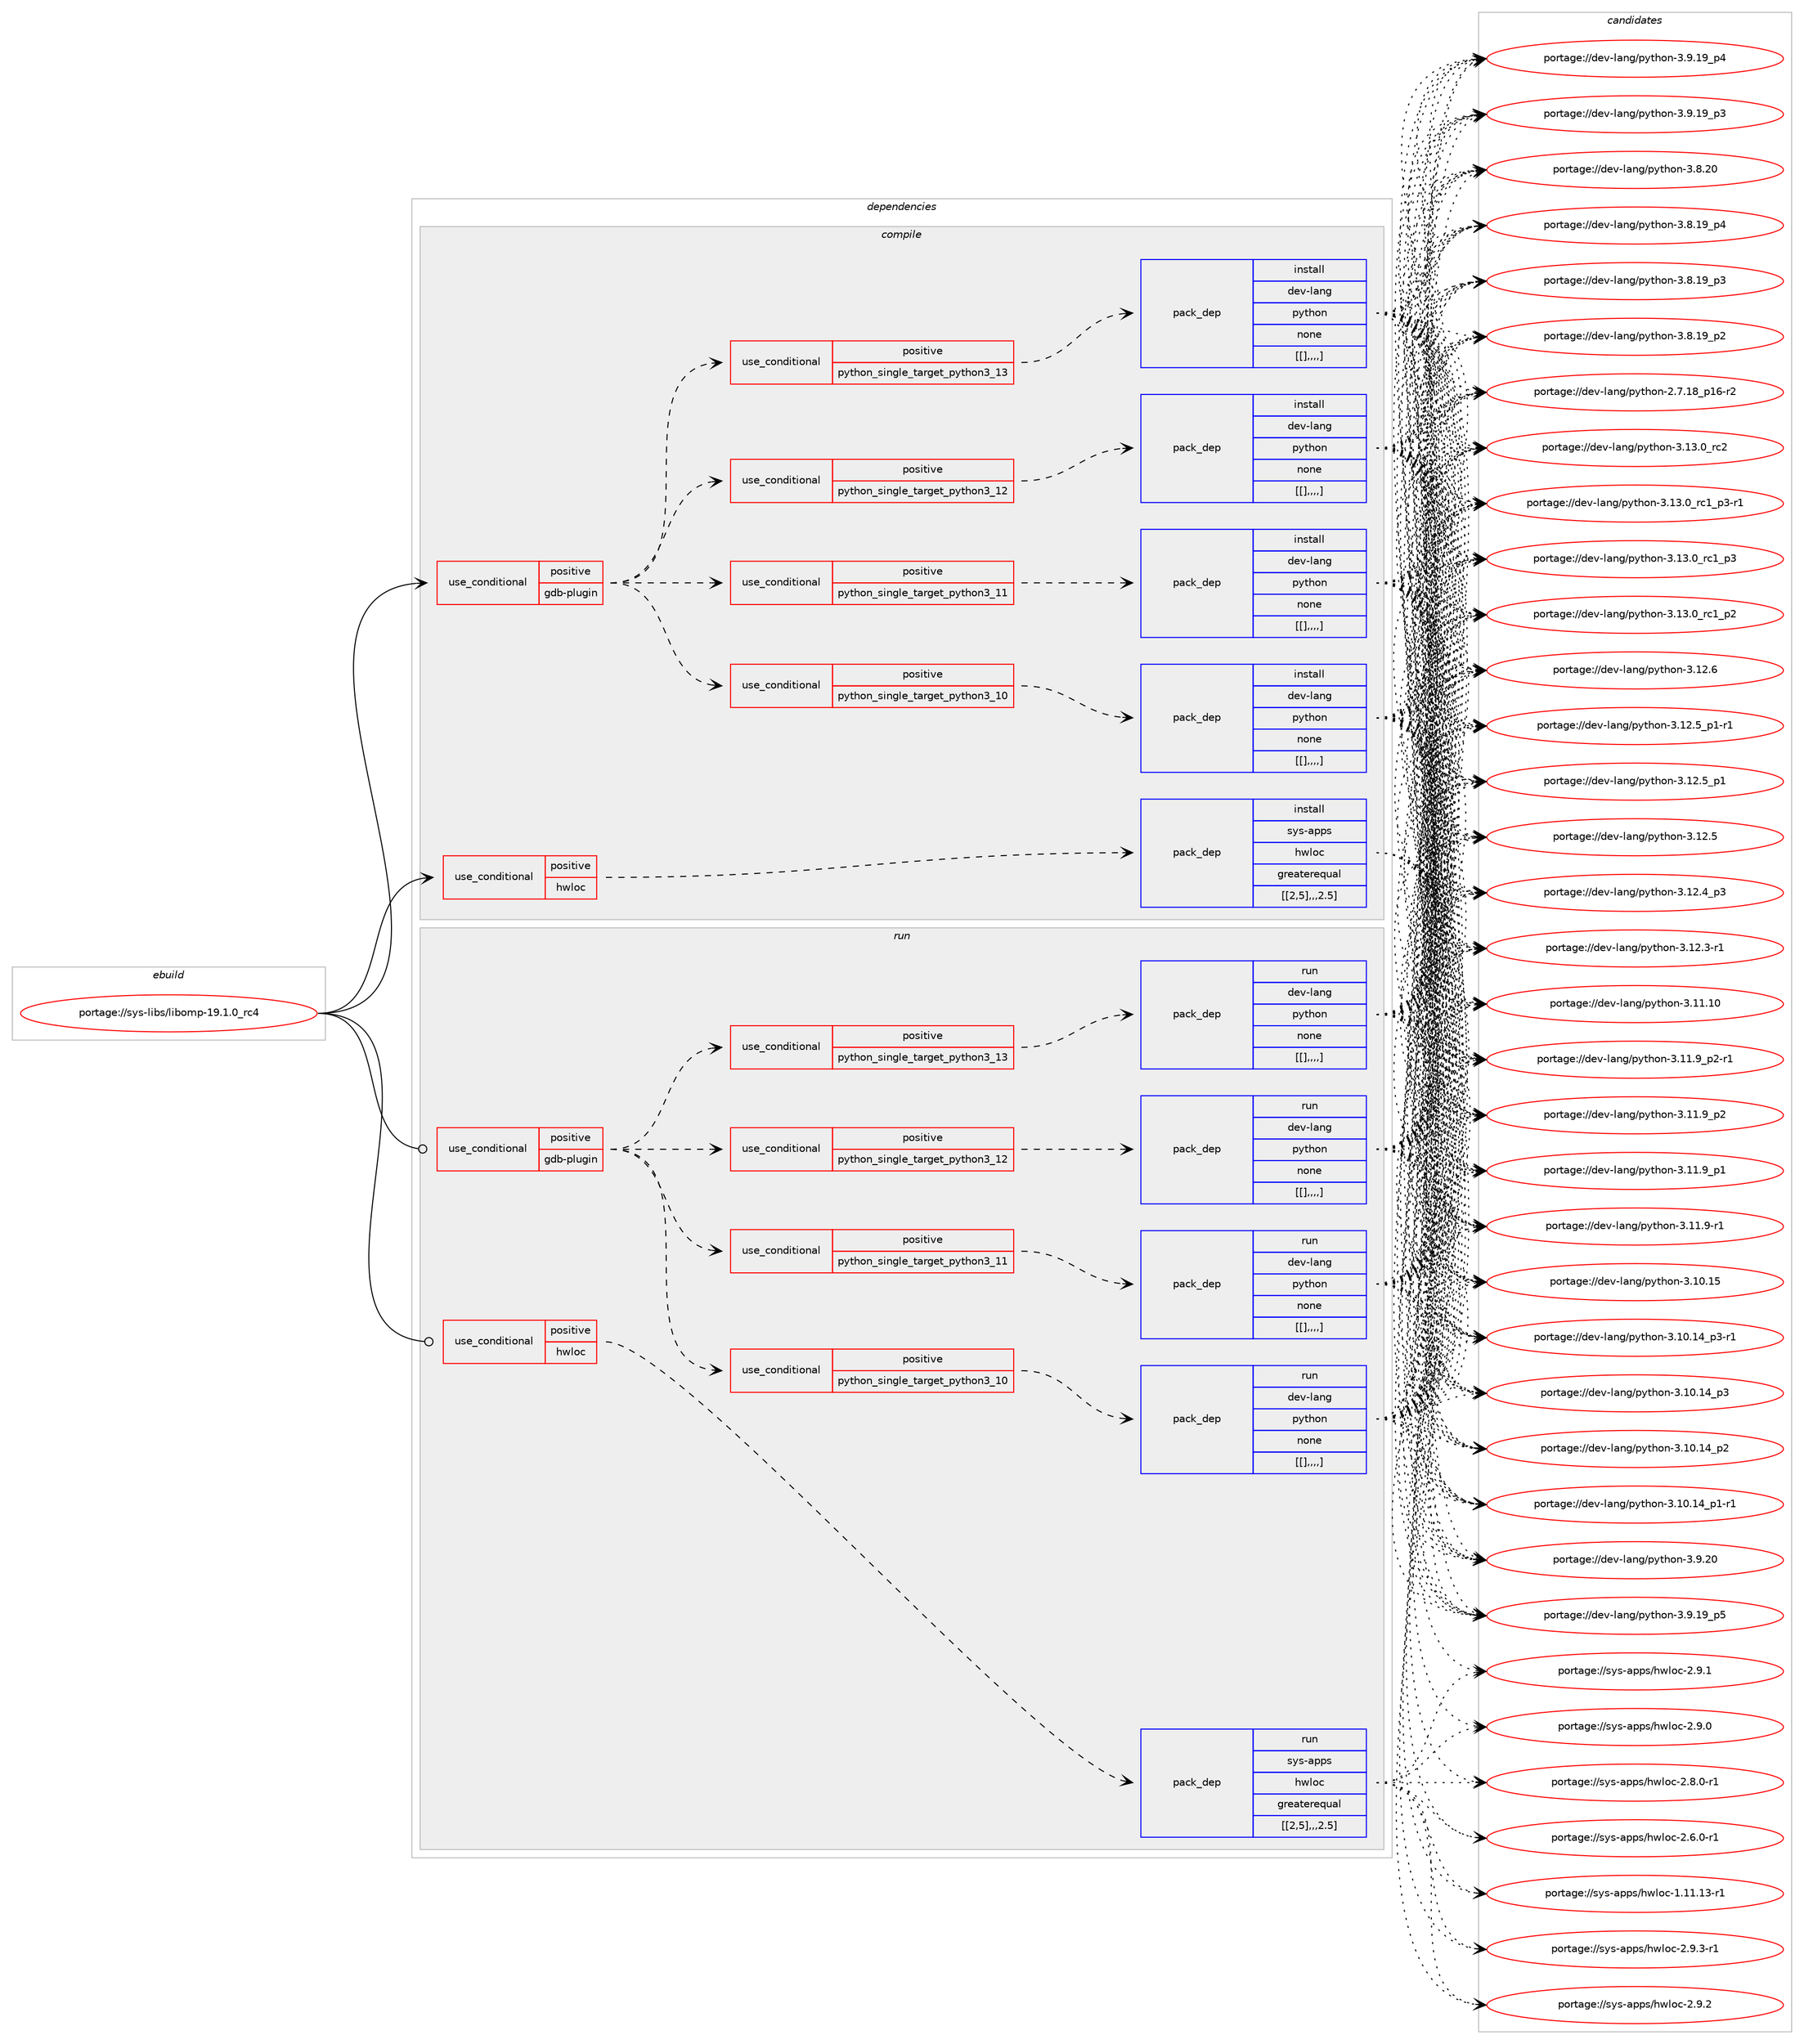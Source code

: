 digraph prolog {

# *************
# Graph options
# *************

newrank=true;
concentrate=true;
compound=true;
graph [rankdir=LR,fontname=Helvetica,fontsize=10,ranksep=1.5];#, ranksep=2.5, nodesep=0.2];
edge  [arrowhead=vee];
node  [fontname=Helvetica,fontsize=10];

# **********
# The ebuild
# **********

subgraph cluster_leftcol {
color=gray;
label=<<i>ebuild</i>>;
id [label="portage://sys-libs/libomp-19.1.0_rc4", color=red, width=4, href="../sys-libs/libomp-19.1.0_rc4.svg"];
}

# ****************
# The dependencies
# ****************

subgraph cluster_midcol {
color=gray;
label=<<i>dependencies</i>>;
subgraph cluster_compile {
fillcolor="#eeeeee";
style=filled;
label=<<i>compile</i>>;
subgraph cond122414 {
dependency459602 [label=<<TABLE BORDER="0" CELLBORDER="1" CELLSPACING="0" CELLPADDING="4"><TR><TD ROWSPAN="3" CELLPADDING="10">use_conditional</TD></TR><TR><TD>positive</TD></TR><TR><TD>gdb-plugin</TD></TR></TABLE>>, shape=none, color=red];
subgraph cond122415 {
dependency459603 [label=<<TABLE BORDER="0" CELLBORDER="1" CELLSPACING="0" CELLPADDING="4"><TR><TD ROWSPAN="3" CELLPADDING="10">use_conditional</TD></TR><TR><TD>positive</TD></TR><TR><TD>python_single_target_python3_10</TD></TR></TABLE>>, shape=none, color=red];
subgraph pack334068 {
dependency459604 [label=<<TABLE BORDER="0" CELLBORDER="1" CELLSPACING="0" CELLPADDING="4" WIDTH="220"><TR><TD ROWSPAN="6" CELLPADDING="30">pack_dep</TD></TR><TR><TD WIDTH="110">install</TD></TR><TR><TD>dev-lang</TD></TR><TR><TD>python</TD></TR><TR><TD>none</TD></TR><TR><TD>[[],,,,]</TD></TR></TABLE>>, shape=none, color=blue];
}
dependency459603:e -> dependency459604:w [weight=20,style="dashed",arrowhead="vee"];
}
dependency459602:e -> dependency459603:w [weight=20,style="dashed",arrowhead="vee"];
subgraph cond122416 {
dependency459605 [label=<<TABLE BORDER="0" CELLBORDER="1" CELLSPACING="0" CELLPADDING="4"><TR><TD ROWSPAN="3" CELLPADDING="10">use_conditional</TD></TR><TR><TD>positive</TD></TR><TR><TD>python_single_target_python3_11</TD></TR></TABLE>>, shape=none, color=red];
subgraph pack334069 {
dependency459606 [label=<<TABLE BORDER="0" CELLBORDER="1" CELLSPACING="0" CELLPADDING="4" WIDTH="220"><TR><TD ROWSPAN="6" CELLPADDING="30">pack_dep</TD></TR><TR><TD WIDTH="110">install</TD></TR><TR><TD>dev-lang</TD></TR><TR><TD>python</TD></TR><TR><TD>none</TD></TR><TR><TD>[[],,,,]</TD></TR></TABLE>>, shape=none, color=blue];
}
dependency459605:e -> dependency459606:w [weight=20,style="dashed",arrowhead="vee"];
}
dependency459602:e -> dependency459605:w [weight=20,style="dashed",arrowhead="vee"];
subgraph cond122417 {
dependency459607 [label=<<TABLE BORDER="0" CELLBORDER="1" CELLSPACING="0" CELLPADDING="4"><TR><TD ROWSPAN="3" CELLPADDING="10">use_conditional</TD></TR><TR><TD>positive</TD></TR><TR><TD>python_single_target_python3_12</TD></TR></TABLE>>, shape=none, color=red];
subgraph pack334070 {
dependency459608 [label=<<TABLE BORDER="0" CELLBORDER="1" CELLSPACING="0" CELLPADDING="4" WIDTH="220"><TR><TD ROWSPAN="6" CELLPADDING="30">pack_dep</TD></TR><TR><TD WIDTH="110">install</TD></TR><TR><TD>dev-lang</TD></TR><TR><TD>python</TD></TR><TR><TD>none</TD></TR><TR><TD>[[],,,,]</TD></TR></TABLE>>, shape=none, color=blue];
}
dependency459607:e -> dependency459608:w [weight=20,style="dashed",arrowhead="vee"];
}
dependency459602:e -> dependency459607:w [weight=20,style="dashed",arrowhead="vee"];
subgraph cond122418 {
dependency459609 [label=<<TABLE BORDER="0" CELLBORDER="1" CELLSPACING="0" CELLPADDING="4"><TR><TD ROWSPAN="3" CELLPADDING="10">use_conditional</TD></TR><TR><TD>positive</TD></TR><TR><TD>python_single_target_python3_13</TD></TR></TABLE>>, shape=none, color=red];
subgraph pack334071 {
dependency459610 [label=<<TABLE BORDER="0" CELLBORDER="1" CELLSPACING="0" CELLPADDING="4" WIDTH="220"><TR><TD ROWSPAN="6" CELLPADDING="30">pack_dep</TD></TR><TR><TD WIDTH="110">install</TD></TR><TR><TD>dev-lang</TD></TR><TR><TD>python</TD></TR><TR><TD>none</TD></TR><TR><TD>[[],,,,]</TD></TR></TABLE>>, shape=none, color=blue];
}
dependency459609:e -> dependency459610:w [weight=20,style="dashed",arrowhead="vee"];
}
dependency459602:e -> dependency459609:w [weight=20,style="dashed",arrowhead="vee"];
}
id:e -> dependency459602:w [weight=20,style="solid",arrowhead="vee"];
subgraph cond122419 {
dependency459611 [label=<<TABLE BORDER="0" CELLBORDER="1" CELLSPACING="0" CELLPADDING="4"><TR><TD ROWSPAN="3" CELLPADDING="10">use_conditional</TD></TR><TR><TD>positive</TD></TR><TR><TD>hwloc</TD></TR></TABLE>>, shape=none, color=red];
subgraph pack334072 {
dependency459612 [label=<<TABLE BORDER="0" CELLBORDER="1" CELLSPACING="0" CELLPADDING="4" WIDTH="220"><TR><TD ROWSPAN="6" CELLPADDING="30">pack_dep</TD></TR><TR><TD WIDTH="110">install</TD></TR><TR><TD>sys-apps</TD></TR><TR><TD>hwloc</TD></TR><TR><TD>greaterequal</TD></TR><TR><TD>[[2,5],,,2.5]</TD></TR></TABLE>>, shape=none, color=blue];
}
dependency459611:e -> dependency459612:w [weight=20,style="dashed",arrowhead="vee"];
}
id:e -> dependency459611:w [weight=20,style="solid",arrowhead="vee"];
}
subgraph cluster_compileandrun {
fillcolor="#eeeeee";
style=filled;
label=<<i>compile and run</i>>;
}
subgraph cluster_run {
fillcolor="#eeeeee";
style=filled;
label=<<i>run</i>>;
subgraph cond122420 {
dependency459613 [label=<<TABLE BORDER="0" CELLBORDER="1" CELLSPACING="0" CELLPADDING="4"><TR><TD ROWSPAN="3" CELLPADDING="10">use_conditional</TD></TR><TR><TD>positive</TD></TR><TR><TD>gdb-plugin</TD></TR></TABLE>>, shape=none, color=red];
subgraph cond122421 {
dependency459614 [label=<<TABLE BORDER="0" CELLBORDER="1" CELLSPACING="0" CELLPADDING="4"><TR><TD ROWSPAN="3" CELLPADDING="10">use_conditional</TD></TR><TR><TD>positive</TD></TR><TR><TD>python_single_target_python3_10</TD></TR></TABLE>>, shape=none, color=red];
subgraph pack334073 {
dependency459615 [label=<<TABLE BORDER="0" CELLBORDER="1" CELLSPACING="0" CELLPADDING="4" WIDTH="220"><TR><TD ROWSPAN="6" CELLPADDING="30">pack_dep</TD></TR><TR><TD WIDTH="110">run</TD></TR><TR><TD>dev-lang</TD></TR><TR><TD>python</TD></TR><TR><TD>none</TD></TR><TR><TD>[[],,,,]</TD></TR></TABLE>>, shape=none, color=blue];
}
dependency459614:e -> dependency459615:w [weight=20,style="dashed",arrowhead="vee"];
}
dependency459613:e -> dependency459614:w [weight=20,style="dashed",arrowhead="vee"];
subgraph cond122422 {
dependency459616 [label=<<TABLE BORDER="0" CELLBORDER="1" CELLSPACING="0" CELLPADDING="4"><TR><TD ROWSPAN="3" CELLPADDING="10">use_conditional</TD></TR><TR><TD>positive</TD></TR><TR><TD>python_single_target_python3_11</TD></TR></TABLE>>, shape=none, color=red];
subgraph pack334074 {
dependency459617 [label=<<TABLE BORDER="0" CELLBORDER="1" CELLSPACING="0" CELLPADDING="4" WIDTH="220"><TR><TD ROWSPAN="6" CELLPADDING="30">pack_dep</TD></TR><TR><TD WIDTH="110">run</TD></TR><TR><TD>dev-lang</TD></TR><TR><TD>python</TD></TR><TR><TD>none</TD></TR><TR><TD>[[],,,,]</TD></TR></TABLE>>, shape=none, color=blue];
}
dependency459616:e -> dependency459617:w [weight=20,style="dashed",arrowhead="vee"];
}
dependency459613:e -> dependency459616:w [weight=20,style="dashed",arrowhead="vee"];
subgraph cond122423 {
dependency459618 [label=<<TABLE BORDER="0" CELLBORDER="1" CELLSPACING="0" CELLPADDING="4"><TR><TD ROWSPAN="3" CELLPADDING="10">use_conditional</TD></TR><TR><TD>positive</TD></TR><TR><TD>python_single_target_python3_12</TD></TR></TABLE>>, shape=none, color=red];
subgraph pack334075 {
dependency459619 [label=<<TABLE BORDER="0" CELLBORDER="1" CELLSPACING="0" CELLPADDING="4" WIDTH="220"><TR><TD ROWSPAN="6" CELLPADDING="30">pack_dep</TD></TR><TR><TD WIDTH="110">run</TD></TR><TR><TD>dev-lang</TD></TR><TR><TD>python</TD></TR><TR><TD>none</TD></TR><TR><TD>[[],,,,]</TD></TR></TABLE>>, shape=none, color=blue];
}
dependency459618:e -> dependency459619:w [weight=20,style="dashed",arrowhead="vee"];
}
dependency459613:e -> dependency459618:w [weight=20,style="dashed",arrowhead="vee"];
subgraph cond122424 {
dependency459620 [label=<<TABLE BORDER="0" CELLBORDER="1" CELLSPACING="0" CELLPADDING="4"><TR><TD ROWSPAN="3" CELLPADDING="10">use_conditional</TD></TR><TR><TD>positive</TD></TR><TR><TD>python_single_target_python3_13</TD></TR></TABLE>>, shape=none, color=red];
subgraph pack334076 {
dependency459621 [label=<<TABLE BORDER="0" CELLBORDER="1" CELLSPACING="0" CELLPADDING="4" WIDTH="220"><TR><TD ROWSPAN="6" CELLPADDING="30">pack_dep</TD></TR><TR><TD WIDTH="110">run</TD></TR><TR><TD>dev-lang</TD></TR><TR><TD>python</TD></TR><TR><TD>none</TD></TR><TR><TD>[[],,,,]</TD></TR></TABLE>>, shape=none, color=blue];
}
dependency459620:e -> dependency459621:w [weight=20,style="dashed",arrowhead="vee"];
}
dependency459613:e -> dependency459620:w [weight=20,style="dashed",arrowhead="vee"];
}
id:e -> dependency459613:w [weight=20,style="solid",arrowhead="odot"];
subgraph cond122425 {
dependency459622 [label=<<TABLE BORDER="0" CELLBORDER="1" CELLSPACING="0" CELLPADDING="4"><TR><TD ROWSPAN="3" CELLPADDING="10">use_conditional</TD></TR><TR><TD>positive</TD></TR><TR><TD>hwloc</TD></TR></TABLE>>, shape=none, color=red];
subgraph pack334077 {
dependency459623 [label=<<TABLE BORDER="0" CELLBORDER="1" CELLSPACING="0" CELLPADDING="4" WIDTH="220"><TR><TD ROWSPAN="6" CELLPADDING="30">pack_dep</TD></TR><TR><TD WIDTH="110">run</TD></TR><TR><TD>sys-apps</TD></TR><TR><TD>hwloc</TD></TR><TR><TD>greaterequal</TD></TR><TR><TD>[[2,5],,,2.5]</TD></TR></TABLE>>, shape=none, color=blue];
}
dependency459622:e -> dependency459623:w [weight=20,style="dashed",arrowhead="vee"];
}
id:e -> dependency459622:w [weight=20,style="solid",arrowhead="odot"];
}
}

# **************
# The candidates
# **************

subgraph cluster_choices {
rank=same;
color=gray;
label=<<i>candidates</i>>;

subgraph choice334068 {
color=black;
nodesep=1;
choice10010111845108971101034711212111610411111045514649514648951149950 [label="portage://dev-lang/python-3.13.0_rc2", color=red, width=4,href="../dev-lang/python-3.13.0_rc2.svg"];
choice1001011184510897110103471121211161041111104551464951464895114994995112514511449 [label="portage://dev-lang/python-3.13.0_rc1_p3-r1", color=red, width=4,href="../dev-lang/python-3.13.0_rc1_p3-r1.svg"];
choice100101118451089711010347112121116104111110455146495146489511499499511251 [label="portage://dev-lang/python-3.13.0_rc1_p3", color=red, width=4,href="../dev-lang/python-3.13.0_rc1_p3.svg"];
choice100101118451089711010347112121116104111110455146495146489511499499511250 [label="portage://dev-lang/python-3.13.0_rc1_p2", color=red, width=4,href="../dev-lang/python-3.13.0_rc1_p2.svg"];
choice10010111845108971101034711212111610411111045514649504654 [label="portage://dev-lang/python-3.12.6", color=red, width=4,href="../dev-lang/python-3.12.6.svg"];
choice1001011184510897110103471121211161041111104551464950465395112494511449 [label="portage://dev-lang/python-3.12.5_p1-r1", color=red, width=4,href="../dev-lang/python-3.12.5_p1-r1.svg"];
choice100101118451089711010347112121116104111110455146495046539511249 [label="portage://dev-lang/python-3.12.5_p1", color=red, width=4,href="../dev-lang/python-3.12.5_p1.svg"];
choice10010111845108971101034711212111610411111045514649504653 [label="portage://dev-lang/python-3.12.5", color=red, width=4,href="../dev-lang/python-3.12.5.svg"];
choice100101118451089711010347112121116104111110455146495046529511251 [label="portage://dev-lang/python-3.12.4_p3", color=red, width=4,href="../dev-lang/python-3.12.4_p3.svg"];
choice100101118451089711010347112121116104111110455146495046514511449 [label="portage://dev-lang/python-3.12.3-r1", color=red, width=4,href="../dev-lang/python-3.12.3-r1.svg"];
choice1001011184510897110103471121211161041111104551464949464948 [label="portage://dev-lang/python-3.11.10", color=red, width=4,href="../dev-lang/python-3.11.10.svg"];
choice1001011184510897110103471121211161041111104551464949465795112504511449 [label="portage://dev-lang/python-3.11.9_p2-r1", color=red, width=4,href="../dev-lang/python-3.11.9_p2-r1.svg"];
choice100101118451089711010347112121116104111110455146494946579511250 [label="portage://dev-lang/python-3.11.9_p2", color=red, width=4,href="../dev-lang/python-3.11.9_p2.svg"];
choice100101118451089711010347112121116104111110455146494946579511249 [label="portage://dev-lang/python-3.11.9_p1", color=red, width=4,href="../dev-lang/python-3.11.9_p1.svg"];
choice100101118451089711010347112121116104111110455146494946574511449 [label="portage://dev-lang/python-3.11.9-r1", color=red, width=4,href="../dev-lang/python-3.11.9-r1.svg"];
choice1001011184510897110103471121211161041111104551464948464953 [label="portage://dev-lang/python-3.10.15", color=red, width=4,href="../dev-lang/python-3.10.15.svg"];
choice100101118451089711010347112121116104111110455146494846495295112514511449 [label="portage://dev-lang/python-3.10.14_p3-r1", color=red, width=4,href="../dev-lang/python-3.10.14_p3-r1.svg"];
choice10010111845108971101034711212111610411111045514649484649529511251 [label="portage://dev-lang/python-3.10.14_p3", color=red, width=4,href="../dev-lang/python-3.10.14_p3.svg"];
choice10010111845108971101034711212111610411111045514649484649529511250 [label="portage://dev-lang/python-3.10.14_p2", color=red, width=4,href="../dev-lang/python-3.10.14_p2.svg"];
choice100101118451089711010347112121116104111110455146494846495295112494511449 [label="portage://dev-lang/python-3.10.14_p1-r1", color=red, width=4,href="../dev-lang/python-3.10.14_p1-r1.svg"];
choice10010111845108971101034711212111610411111045514657465048 [label="portage://dev-lang/python-3.9.20", color=red, width=4,href="../dev-lang/python-3.9.20.svg"];
choice100101118451089711010347112121116104111110455146574649579511253 [label="portage://dev-lang/python-3.9.19_p5", color=red, width=4,href="../dev-lang/python-3.9.19_p5.svg"];
choice100101118451089711010347112121116104111110455146574649579511252 [label="portage://dev-lang/python-3.9.19_p4", color=red, width=4,href="../dev-lang/python-3.9.19_p4.svg"];
choice100101118451089711010347112121116104111110455146574649579511251 [label="portage://dev-lang/python-3.9.19_p3", color=red, width=4,href="../dev-lang/python-3.9.19_p3.svg"];
choice10010111845108971101034711212111610411111045514656465048 [label="portage://dev-lang/python-3.8.20", color=red, width=4,href="../dev-lang/python-3.8.20.svg"];
choice100101118451089711010347112121116104111110455146564649579511252 [label="portage://dev-lang/python-3.8.19_p4", color=red, width=4,href="../dev-lang/python-3.8.19_p4.svg"];
choice100101118451089711010347112121116104111110455146564649579511251 [label="portage://dev-lang/python-3.8.19_p3", color=red, width=4,href="../dev-lang/python-3.8.19_p3.svg"];
choice100101118451089711010347112121116104111110455146564649579511250 [label="portage://dev-lang/python-3.8.19_p2", color=red, width=4,href="../dev-lang/python-3.8.19_p2.svg"];
choice100101118451089711010347112121116104111110455046554649569511249544511450 [label="portage://dev-lang/python-2.7.18_p16-r2", color=red, width=4,href="../dev-lang/python-2.7.18_p16-r2.svg"];
dependency459604:e -> choice10010111845108971101034711212111610411111045514649514648951149950:w [style=dotted,weight="100"];
dependency459604:e -> choice1001011184510897110103471121211161041111104551464951464895114994995112514511449:w [style=dotted,weight="100"];
dependency459604:e -> choice100101118451089711010347112121116104111110455146495146489511499499511251:w [style=dotted,weight="100"];
dependency459604:e -> choice100101118451089711010347112121116104111110455146495146489511499499511250:w [style=dotted,weight="100"];
dependency459604:e -> choice10010111845108971101034711212111610411111045514649504654:w [style=dotted,weight="100"];
dependency459604:e -> choice1001011184510897110103471121211161041111104551464950465395112494511449:w [style=dotted,weight="100"];
dependency459604:e -> choice100101118451089711010347112121116104111110455146495046539511249:w [style=dotted,weight="100"];
dependency459604:e -> choice10010111845108971101034711212111610411111045514649504653:w [style=dotted,weight="100"];
dependency459604:e -> choice100101118451089711010347112121116104111110455146495046529511251:w [style=dotted,weight="100"];
dependency459604:e -> choice100101118451089711010347112121116104111110455146495046514511449:w [style=dotted,weight="100"];
dependency459604:e -> choice1001011184510897110103471121211161041111104551464949464948:w [style=dotted,weight="100"];
dependency459604:e -> choice1001011184510897110103471121211161041111104551464949465795112504511449:w [style=dotted,weight="100"];
dependency459604:e -> choice100101118451089711010347112121116104111110455146494946579511250:w [style=dotted,weight="100"];
dependency459604:e -> choice100101118451089711010347112121116104111110455146494946579511249:w [style=dotted,weight="100"];
dependency459604:e -> choice100101118451089711010347112121116104111110455146494946574511449:w [style=dotted,weight="100"];
dependency459604:e -> choice1001011184510897110103471121211161041111104551464948464953:w [style=dotted,weight="100"];
dependency459604:e -> choice100101118451089711010347112121116104111110455146494846495295112514511449:w [style=dotted,weight="100"];
dependency459604:e -> choice10010111845108971101034711212111610411111045514649484649529511251:w [style=dotted,weight="100"];
dependency459604:e -> choice10010111845108971101034711212111610411111045514649484649529511250:w [style=dotted,weight="100"];
dependency459604:e -> choice100101118451089711010347112121116104111110455146494846495295112494511449:w [style=dotted,weight="100"];
dependency459604:e -> choice10010111845108971101034711212111610411111045514657465048:w [style=dotted,weight="100"];
dependency459604:e -> choice100101118451089711010347112121116104111110455146574649579511253:w [style=dotted,weight="100"];
dependency459604:e -> choice100101118451089711010347112121116104111110455146574649579511252:w [style=dotted,weight="100"];
dependency459604:e -> choice100101118451089711010347112121116104111110455146574649579511251:w [style=dotted,weight="100"];
dependency459604:e -> choice10010111845108971101034711212111610411111045514656465048:w [style=dotted,weight="100"];
dependency459604:e -> choice100101118451089711010347112121116104111110455146564649579511252:w [style=dotted,weight="100"];
dependency459604:e -> choice100101118451089711010347112121116104111110455146564649579511251:w [style=dotted,weight="100"];
dependency459604:e -> choice100101118451089711010347112121116104111110455146564649579511250:w [style=dotted,weight="100"];
dependency459604:e -> choice100101118451089711010347112121116104111110455046554649569511249544511450:w [style=dotted,weight="100"];
}
subgraph choice334069 {
color=black;
nodesep=1;
choice10010111845108971101034711212111610411111045514649514648951149950 [label="portage://dev-lang/python-3.13.0_rc2", color=red, width=4,href="../dev-lang/python-3.13.0_rc2.svg"];
choice1001011184510897110103471121211161041111104551464951464895114994995112514511449 [label="portage://dev-lang/python-3.13.0_rc1_p3-r1", color=red, width=4,href="../dev-lang/python-3.13.0_rc1_p3-r1.svg"];
choice100101118451089711010347112121116104111110455146495146489511499499511251 [label="portage://dev-lang/python-3.13.0_rc1_p3", color=red, width=4,href="../dev-lang/python-3.13.0_rc1_p3.svg"];
choice100101118451089711010347112121116104111110455146495146489511499499511250 [label="portage://dev-lang/python-3.13.0_rc1_p2", color=red, width=4,href="../dev-lang/python-3.13.0_rc1_p2.svg"];
choice10010111845108971101034711212111610411111045514649504654 [label="portage://dev-lang/python-3.12.6", color=red, width=4,href="../dev-lang/python-3.12.6.svg"];
choice1001011184510897110103471121211161041111104551464950465395112494511449 [label="portage://dev-lang/python-3.12.5_p1-r1", color=red, width=4,href="../dev-lang/python-3.12.5_p1-r1.svg"];
choice100101118451089711010347112121116104111110455146495046539511249 [label="portage://dev-lang/python-3.12.5_p1", color=red, width=4,href="../dev-lang/python-3.12.5_p1.svg"];
choice10010111845108971101034711212111610411111045514649504653 [label="portage://dev-lang/python-3.12.5", color=red, width=4,href="../dev-lang/python-3.12.5.svg"];
choice100101118451089711010347112121116104111110455146495046529511251 [label="portage://dev-lang/python-3.12.4_p3", color=red, width=4,href="../dev-lang/python-3.12.4_p3.svg"];
choice100101118451089711010347112121116104111110455146495046514511449 [label="portage://dev-lang/python-3.12.3-r1", color=red, width=4,href="../dev-lang/python-3.12.3-r1.svg"];
choice1001011184510897110103471121211161041111104551464949464948 [label="portage://dev-lang/python-3.11.10", color=red, width=4,href="../dev-lang/python-3.11.10.svg"];
choice1001011184510897110103471121211161041111104551464949465795112504511449 [label="portage://dev-lang/python-3.11.9_p2-r1", color=red, width=4,href="../dev-lang/python-3.11.9_p2-r1.svg"];
choice100101118451089711010347112121116104111110455146494946579511250 [label="portage://dev-lang/python-3.11.9_p2", color=red, width=4,href="../dev-lang/python-3.11.9_p2.svg"];
choice100101118451089711010347112121116104111110455146494946579511249 [label="portage://dev-lang/python-3.11.9_p1", color=red, width=4,href="../dev-lang/python-3.11.9_p1.svg"];
choice100101118451089711010347112121116104111110455146494946574511449 [label="portage://dev-lang/python-3.11.9-r1", color=red, width=4,href="../dev-lang/python-3.11.9-r1.svg"];
choice1001011184510897110103471121211161041111104551464948464953 [label="portage://dev-lang/python-3.10.15", color=red, width=4,href="../dev-lang/python-3.10.15.svg"];
choice100101118451089711010347112121116104111110455146494846495295112514511449 [label="portage://dev-lang/python-3.10.14_p3-r1", color=red, width=4,href="../dev-lang/python-3.10.14_p3-r1.svg"];
choice10010111845108971101034711212111610411111045514649484649529511251 [label="portage://dev-lang/python-3.10.14_p3", color=red, width=4,href="../dev-lang/python-3.10.14_p3.svg"];
choice10010111845108971101034711212111610411111045514649484649529511250 [label="portage://dev-lang/python-3.10.14_p2", color=red, width=4,href="../dev-lang/python-3.10.14_p2.svg"];
choice100101118451089711010347112121116104111110455146494846495295112494511449 [label="portage://dev-lang/python-3.10.14_p1-r1", color=red, width=4,href="../dev-lang/python-3.10.14_p1-r1.svg"];
choice10010111845108971101034711212111610411111045514657465048 [label="portage://dev-lang/python-3.9.20", color=red, width=4,href="../dev-lang/python-3.9.20.svg"];
choice100101118451089711010347112121116104111110455146574649579511253 [label="portage://dev-lang/python-3.9.19_p5", color=red, width=4,href="../dev-lang/python-3.9.19_p5.svg"];
choice100101118451089711010347112121116104111110455146574649579511252 [label="portage://dev-lang/python-3.9.19_p4", color=red, width=4,href="../dev-lang/python-3.9.19_p4.svg"];
choice100101118451089711010347112121116104111110455146574649579511251 [label="portage://dev-lang/python-3.9.19_p3", color=red, width=4,href="../dev-lang/python-3.9.19_p3.svg"];
choice10010111845108971101034711212111610411111045514656465048 [label="portage://dev-lang/python-3.8.20", color=red, width=4,href="../dev-lang/python-3.8.20.svg"];
choice100101118451089711010347112121116104111110455146564649579511252 [label="portage://dev-lang/python-3.8.19_p4", color=red, width=4,href="../dev-lang/python-3.8.19_p4.svg"];
choice100101118451089711010347112121116104111110455146564649579511251 [label="portage://dev-lang/python-3.8.19_p3", color=red, width=4,href="../dev-lang/python-3.8.19_p3.svg"];
choice100101118451089711010347112121116104111110455146564649579511250 [label="portage://dev-lang/python-3.8.19_p2", color=red, width=4,href="../dev-lang/python-3.8.19_p2.svg"];
choice100101118451089711010347112121116104111110455046554649569511249544511450 [label="portage://dev-lang/python-2.7.18_p16-r2", color=red, width=4,href="../dev-lang/python-2.7.18_p16-r2.svg"];
dependency459606:e -> choice10010111845108971101034711212111610411111045514649514648951149950:w [style=dotted,weight="100"];
dependency459606:e -> choice1001011184510897110103471121211161041111104551464951464895114994995112514511449:w [style=dotted,weight="100"];
dependency459606:e -> choice100101118451089711010347112121116104111110455146495146489511499499511251:w [style=dotted,weight="100"];
dependency459606:e -> choice100101118451089711010347112121116104111110455146495146489511499499511250:w [style=dotted,weight="100"];
dependency459606:e -> choice10010111845108971101034711212111610411111045514649504654:w [style=dotted,weight="100"];
dependency459606:e -> choice1001011184510897110103471121211161041111104551464950465395112494511449:w [style=dotted,weight="100"];
dependency459606:e -> choice100101118451089711010347112121116104111110455146495046539511249:w [style=dotted,weight="100"];
dependency459606:e -> choice10010111845108971101034711212111610411111045514649504653:w [style=dotted,weight="100"];
dependency459606:e -> choice100101118451089711010347112121116104111110455146495046529511251:w [style=dotted,weight="100"];
dependency459606:e -> choice100101118451089711010347112121116104111110455146495046514511449:w [style=dotted,weight="100"];
dependency459606:e -> choice1001011184510897110103471121211161041111104551464949464948:w [style=dotted,weight="100"];
dependency459606:e -> choice1001011184510897110103471121211161041111104551464949465795112504511449:w [style=dotted,weight="100"];
dependency459606:e -> choice100101118451089711010347112121116104111110455146494946579511250:w [style=dotted,weight="100"];
dependency459606:e -> choice100101118451089711010347112121116104111110455146494946579511249:w [style=dotted,weight="100"];
dependency459606:e -> choice100101118451089711010347112121116104111110455146494946574511449:w [style=dotted,weight="100"];
dependency459606:e -> choice1001011184510897110103471121211161041111104551464948464953:w [style=dotted,weight="100"];
dependency459606:e -> choice100101118451089711010347112121116104111110455146494846495295112514511449:w [style=dotted,weight="100"];
dependency459606:e -> choice10010111845108971101034711212111610411111045514649484649529511251:w [style=dotted,weight="100"];
dependency459606:e -> choice10010111845108971101034711212111610411111045514649484649529511250:w [style=dotted,weight="100"];
dependency459606:e -> choice100101118451089711010347112121116104111110455146494846495295112494511449:w [style=dotted,weight="100"];
dependency459606:e -> choice10010111845108971101034711212111610411111045514657465048:w [style=dotted,weight="100"];
dependency459606:e -> choice100101118451089711010347112121116104111110455146574649579511253:w [style=dotted,weight="100"];
dependency459606:e -> choice100101118451089711010347112121116104111110455146574649579511252:w [style=dotted,weight="100"];
dependency459606:e -> choice100101118451089711010347112121116104111110455146574649579511251:w [style=dotted,weight="100"];
dependency459606:e -> choice10010111845108971101034711212111610411111045514656465048:w [style=dotted,weight="100"];
dependency459606:e -> choice100101118451089711010347112121116104111110455146564649579511252:w [style=dotted,weight="100"];
dependency459606:e -> choice100101118451089711010347112121116104111110455146564649579511251:w [style=dotted,weight="100"];
dependency459606:e -> choice100101118451089711010347112121116104111110455146564649579511250:w [style=dotted,weight="100"];
dependency459606:e -> choice100101118451089711010347112121116104111110455046554649569511249544511450:w [style=dotted,weight="100"];
}
subgraph choice334070 {
color=black;
nodesep=1;
choice10010111845108971101034711212111610411111045514649514648951149950 [label="portage://dev-lang/python-3.13.0_rc2", color=red, width=4,href="../dev-lang/python-3.13.0_rc2.svg"];
choice1001011184510897110103471121211161041111104551464951464895114994995112514511449 [label="portage://dev-lang/python-3.13.0_rc1_p3-r1", color=red, width=4,href="../dev-lang/python-3.13.0_rc1_p3-r1.svg"];
choice100101118451089711010347112121116104111110455146495146489511499499511251 [label="portage://dev-lang/python-3.13.0_rc1_p3", color=red, width=4,href="../dev-lang/python-3.13.0_rc1_p3.svg"];
choice100101118451089711010347112121116104111110455146495146489511499499511250 [label="portage://dev-lang/python-3.13.0_rc1_p2", color=red, width=4,href="../dev-lang/python-3.13.0_rc1_p2.svg"];
choice10010111845108971101034711212111610411111045514649504654 [label="portage://dev-lang/python-3.12.6", color=red, width=4,href="../dev-lang/python-3.12.6.svg"];
choice1001011184510897110103471121211161041111104551464950465395112494511449 [label="portage://dev-lang/python-3.12.5_p1-r1", color=red, width=4,href="../dev-lang/python-3.12.5_p1-r1.svg"];
choice100101118451089711010347112121116104111110455146495046539511249 [label="portage://dev-lang/python-3.12.5_p1", color=red, width=4,href="../dev-lang/python-3.12.5_p1.svg"];
choice10010111845108971101034711212111610411111045514649504653 [label="portage://dev-lang/python-3.12.5", color=red, width=4,href="../dev-lang/python-3.12.5.svg"];
choice100101118451089711010347112121116104111110455146495046529511251 [label="portage://dev-lang/python-3.12.4_p3", color=red, width=4,href="../dev-lang/python-3.12.4_p3.svg"];
choice100101118451089711010347112121116104111110455146495046514511449 [label="portage://dev-lang/python-3.12.3-r1", color=red, width=4,href="../dev-lang/python-3.12.3-r1.svg"];
choice1001011184510897110103471121211161041111104551464949464948 [label="portage://dev-lang/python-3.11.10", color=red, width=4,href="../dev-lang/python-3.11.10.svg"];
choice1001011184510897110103471121211161041111104551464949465795112504511449 [label="portage://dev-lang/python-3.11.9_p2-r1", color=red, width=4,href="../dev-lang/python-3.11.9_p2-r1.svg"];
choice100101118451089711010347112121116104111110455146494946579511250 [label="portage://dev-lang/python-3.11.9_p2", color=red, width=4,href="../dev-lang/python-3.11.9_p2.svg"];
choice100101118451089711010347112121116104111110455146494946579511249 [label="portage://dev-lang/python-3.11.9_p1", color=red, width=4,href="../dev-lang/python-3.11.9_p1.svg"];
choice100101118451089711010347112121116104111110455146494946574511449 [label="portage://dev-lang/python-3.11.9-r1", color=red, width=4,href="../dev-lang/python-3.11.9-r1.svg"];
choice1001011184510897110103471121211161041111104551464948464953 [label="portage://dev-lang/python-3.10.15", color=red, width=4,href="../dev-lang/python-3.10.15.svg"];
choice100101118451089711010347112121116104111110455146494846495295112514511449 [label="portage://dev-lang/python-3.10.14_p3-r1", color=red, width=4,href="../dev-lang/python-3.10.14_p3-r1.svg"];
choice10010111845108971101034711212111610411111045514649484649529511251 [label="portage://dev-lang/python-3.10.14_p3", color=red, width=4,href="../dev-lang/python-3.10.14_p3.svg"];
choice10010111845108971101034711212111610411111045514649484649529511250 [label="portage://dev-lang/python-3.10.14_p2", color=red, width=4,href="../dev-lang/python-3.10.14_p2.svg"];
choice100101118451089711010347112121116104111110455146494846495295112494511449 [label="portage://dev-lang/python-3.10.14_p1-r1", color=red, width=4,href="../dev-lang/python-3.10.14_p1-r1.svg"];
choice10010111845108971101034711212111610411111045514657465048 [label="portage://dev-lang/python-3.9.20", color=red, width=4,href="../dev-lang/python-3.9.20.svg"];
choice100101118451089711010347112121116104111110455146574649579511253 [label="portage://dev-lang/python-3.9.19_p5", color=red, width=4,href="../dev-lang/python-3.9.19_p5.svg"];
choice100101118451089711010347112121116104111110455146574649579511252 [label="portage://dev-lang/python-3.9.19_p4", color=red, width=4,href="../dev-lang/python-3.9.19_p4.svg"];
choice100101118451089711010347112121116104111110455146574649579511251 [label="portage://dev-lang/python-3.9.19_p3", color=red, width=4,href="../dev-lang/python-3.9.19_p3.svg"];
choice10010111845108971101034711212111610411111045514656465048 [label="portage://dev-lang/python-3.8.20", color=red, width=4,href="../dev-lang/python-3.8.20.svg"];
choice100101118451089711010347112121116104111110455146564649579511252 [label="portage://dev-lang/python-3.8.19_p4", color=red, width=4,href="../dev-lang/python-3.8.19_p4.svg"];
choice100101118451089711010347112121116104111110455146564649579511251 [label="portage://dev-lang/python-3.8.19_p3", color=red, width=4,href="../dev-lang/python-3.8.19_p3.svg"];
choice100101118451089711010347112121116104111110455146564649579511250 [label="portage://dev-lang/python-3.8.19_p2", color=red, width=4,href="../dev-lang/python-3.8.19_p2.svg"];
choice100101118451089711010347112121116104111110455046554649569511249544511450 [label="portage://dev-lang/python-2.7.18_p16-r2", color=red, width=4,href="../dev-lang/python-2.7.18_p16-r2.svg"];
dependency459608:e -> choice10010111845108971101034711212111610411111045514649514648951149950:w [style=dotted,weight="100"];
dependency459608:e -> choice1001011184510897110103471121211161041111104551464951464895114994995112514511449:w [style=dotted,weight="100"];
dependency459608:e -> choice100101118451089711010347112121116104111110455146495146489511499499511251:w [style=dotted,weight="100"];
dependency459608:e -> choice100101118451089711010347112121116104111110455146495146489511499499511250:w [style=dotted,weight="100"];
dependency459608:e -> choice10010111845108971101034711212111610411111045514649504654:w [style=dotted,weight="100"];
dependency459608:e -> choice1001011184510897110103471121211161041111104551464950465395112494511449:w [style=dotted,weight="100"];
dependency459608:e -> choice100101118451089711010347112121116104111110455146495046539511249:w [style=dotted,weight="100"];
dependency459608:e -> choice10010111845108971101034711212111610411111045514649504653:w [style=dotted,weight="100"];
dependency459608:e -> choice100101118451089711010347112121116104111110455146495046529511251:w [style=dotted,weight="100"];
dependency459608:e -> choice100101118451089711010347112121116104111110455146495046514511449:w [style=dotted,weight="100"];
dependency459608:e -> choice1001011184510897110103471121211161041111104551464949464948:w [style=dotted,weight="100"];
dependency459608:e -> choice1001011184510897110103471121211161041111104551464949465795112504511449:w [style=dotted,weight="100"];
dependency459608:e -> choice100101118451089711010347112121116104111110455146494946579511250:w [style=dotted,weight="100"];
dependency459608:e -> choice100101118451089711010347112121116104111110455146494946579511249:w [style=dotted,weight="100"];
dependency459608:e -> choice100101118451089711010347112121116104111110455146494946574511449:w [style=dotted,weight="100"];
dependency459608:e -> choice1001011184510897110103471121211161041111104551464948464953:w [style=dotted,weight="100"];
dependency459608:e -> choice100101118451089711010347112121116104111110455146494846495295112514511449:w [style=dotted,weight="100"];
dependency459608:e -> choice10010111845108971101034711212111610411111045514649484649529511251:w [style=dotted,weight="100"];
dependency459608:e -> choice10010111845108971101034711212111610411111045514649484649529511250:w [style=dotted,weight="100"];
dependency459608:e -> choice100101118451089711010347112121116104111110455146494846495295112494511449:w [style=dotted,weight="100"];
dependency459608:e -> choice10010111845108971101034711212111610411111045514657465048:w [style=dotted,weight="100"];
dependency459608:e -> choice100101118451089711010347112121116104111110455146574649579511253:w [style=dotted,weight="100"];
dependency459608:e -> choice100101118451089711010347112121116104111110455146574649579511252:w [style=dotted,weight="100"];
dependency459608:e -> choice100101118451089711010347112121116104111110455146574649579511251:w [style=dotted,weight="100"];
dependency459608:e -> choice10010111845108971101034711212111610411111045514656465048:w [style=dotted,weight="100"];
dependency459608:e -> choice100101118451089711010347112121116104111110455146564649579511252:w [style=dotted,weight="100"];
dependency459608:e -> choice100101118451089711010347112121116104111110455146564649579511251:w [style=dotted,weight="100"];
dependency459608:e -> choice100101118451089711010347112121116104111110455146564649579511250:w [style=dotted,weight="100"];
dependency459608:e -> choice100101118451089711010347112121116104111110455046554649569511249544511450:w [style=dotted,weight="100"];
}
subgraph choice334071 {
color=black;
nodesep=1;
choice10010111845108971101034711212111610411111045514649514648951149950 [label="portage://dev-lang/python-3.13.0_rc2", color=red, width=4,href="../dev-lang/python-3.13.0_rc2.svg"];
choice1001011184510897110103471121211161041111104551464951464895114994995112514511449 [label="portage://dev-lang/python-3.13.0_rc1_p3-r1", color=red, width=4,href="../dev-lang/python-3.13.0_rc1_p3-r1.svg"];
choice100101118451089711010347112121116104111110455146495146489511499499511251 [label="portage://dev-lang/python-3.13.0_rc1_p3", color=red, width=4,href="../dev-lang/python-3.13.0_rc1_p3.svg"];
choice100101118451089711010347112121116104111110455146495146489511499499511250 [label="portage://dev-lang/python-3.13.0_rc1_p2", color=red, width=4,href="../dev-lang/python-3.13.0_rc1_p2.svg"];
choice10010111845108971101034711212111610411111045514649504654 [label="portage://dev-lang/python-3.12.6", color=red, width=4,href="../dev-lang/python-3.12.6.svg"];
choice1001011184510897110103471121211161041111104551464950465395112494511449 [label="portage://dev-lang/python-3.12.5_p1-r1", color=red, width=4,href="../dev-lang/python-3.12.5_p1-r1.svg"];
choice100101118451089711010347112121116104111110455146495046539511249 [label="portage://dev-lang/python-3.12.5_p1", color=red, width=4,href="../dev-lang/python-3.12.5_p1.svg"];
choice10010111845108971101034711212111610411111045514649504653 [label="portage://dev-lang/python-3.12.5", color=red, width=4,href="../dev-lang/python-3.12.5.svg"];
choice100101118451089711010347112121116104111110455146495046529511251 [label="portage://dev-lang/python-3.12.4_p3", color=red, width=4,href="../dev-lang/python-3.12.4_p3.svg"];
choice100101118451089711010347112121116104111110455146495046514511449 [label="portage://dev-lang/python-3.12.3-r1", color=red, width=4,href="../dev-lang/python-3.12.3-r1.svg"];
choice1001011184510897110103471121211161041111104551464949464948 [label="portage://dev-lang/python-3.11.10", color=red, width=4,href="../dev-lang/python-3.11.10.svg"];
choice1001011184510897110103471121211161041111104551464949465795112504511449 [label="portage://dev-lang/python-3.11.9_p2-r1", color=red, width=4,href="../dev-lang/python-3.11.9_p2-r1.svg"];
choice100101118451089711010347112121116104111110455146494946579511250 [label="portage://dev-lang/python-3.11.9_p2", color=red, width=4,href="../dev-lang/python-3.11.9_p2.svg"];
choice100101118451089711010347112121116104111110455146494946579511249 [label="portage://dev-lang/python-3.11.9_p1", color=red, width=4,href="../dev-lang/python-3.11.9_p1.svg"];
choice100101118451089711010347112121116104111110455146494946574511449 [label="portage://dev-lang/python-3.11.9-r1", color=red, width=4,href="../dev-lang/python-3.11.9-r1.svg"];
choice1001011184510897110103471121211161041111104551464948464953 [label="portage://dev-lang/python-3.10.15", color=red, width=4,href="../dev-lang/python-3.10.15.svg"];
choice100101118451089711010347112121116104111110455146494846495295112514511449 [label="portage://dev-lang/python-3.10.14_p3-r1", color=red, width=4,href="../dev-lang/python-3.10.14_p3-r1.svg"];
choice10010111845108971101034711212111610411111045514649484649529511251 [label="portage://dev-lang/python-3.10.14_p3", color=red, width=4,href="../dev-lang/python-3.10.14_p3.svg"];
choice10010111845108971101034711212111610411111045514649484649529511250 [label="portage://dev-lang/python-3.10.14_p2", color=red, width=4,href="../dev-lang/python-3.10.14_p2.svg"];
choice100101118451089711010347112121116104111110455146494846495295112494511449 [label="portage://dev-lang/python-3.10.14_p1-r1", color=red, width=4,href="../dev-lang/python-3.10.14_p1-r1.svg"];
choice10010111845108971101034711212111610411111045514657465048 [label="portage://dev-lang/python-3.9.20", color=red, width=4,href="../dev-lang/python-3.9.20.svg"];
choice100101118451089711010347112121116104111110455146574649579511253 [label="portage://dev-lang/python-3.9.19_p5", color=red, width=4,href="../dev-lang/python-3.9.19_p5.svg"];
choice100101118451089711010347112121116104111110455146574649579511252 [label="portage://dev-lang/python-3.9.19_p4", color=red, width=4,href="../dev-lang/python-3.9.19_p4.svg"];
choice100101118451089711010347112121116104111110455146574649579511251 [label="portage://dev-lang/python-3.9.19_p3", color=red, width=4,href="../dev-lang/python-3.9.19_p3.svg"];
choice10010111845108971101034711212111610411111045514656465048 [label="portage://dev-lang/python-3.8.20", color=red, width=4,href="../dev-lang/python-3.8.20.svg"];
choice100101118451089711010347112121116104111110455146564649579511252 [label="portage://dev-lang/python-3.8.19_p4", color=red, width=4,href="../dev-lang/python-3.8.19_p4.svg"];
choice100101118451089711010347112121116104111110455146564649579511251 [label="portage://dev-lang/python-3.8.19_p3", color=red, width=4,href="../dev-lang/python-3.8.19_p3.svg"];
choice100101118451089711010347112121116104111110455146564649579511250 [label="portage://dev-lang/python-3.8.19_p2", color=red, width=4,href="../dev-lang/python-3.8.19_p2.svg"];
choice100101118451089711010347112121116104111110455046554649569511249544511450 [label="portage://dev-lang/python-2.7.18_p16-r2", color=red, width=4,href="../dev-lang/python-2.7.18_p16-r2.svg"];
dependency459610:e -> choice10010111845108971101034711212111610411111045514649514648951149950:w [style=dotted,weight="100"];
dependency459610:e -> choice1001011184510897110103471121211161041111104551464951464895114994995112514511449:w [style=dotted,weight="100"];
dependency459610:e -> choice100101118451089711010347112121116104111110455146495146489511499499511251:w [style=dotted,weight="100"];
dependency459610:e -> choice100101118451089711010347112121116104111110455146495146489511499499511250:w [style=dotted,weight="100"];
dependency459610:e -> choice10010111845108971101034711212111610411111045514649504654:w [style=dotted,weight="100"];
dependency459610:e -> choice1001011184510897110103471121211161041111104551464950465395112494511449:w [style=dotted,weight="100"];
dependency459610:e -> choice100101118451089711010347112121116104111110455146495046539511249:w [style=dotted,weight="100"];
dependency459610:e -> choice10010111845108971101034711212111610411111045514649504653:w [style=dotted,weight="100"];
dependency459610:e -> choice100101118451089711010347112121116104111110455146495046529511251:w [style=dotted,weight="100"];
dependency459610:e -> choice100101118451089711010347112121116104111110455146495046514511449:w [style=dotted,weight="100"];
dependency459610:e -> choice1001011184510897110103471121211161041111104551464949464948:w [style=dotted,weight="100"];
dependency459610:e -> choice1001011184510897110103471121211161041111104551464949465795112504511449:w [style=dotted,weight="100"];
dependency459610:e -> choice100101118451089711010347112121116104111110455146494946579511250:w [style=dotted,weight="100"];
dependency459610:e -> choice100101118451089711010347112121116104111110455146494946579511249:w [style=dotted,weight="100"];
dependency459610:e -> choice100101118451089711010347112121116104111110455146494946574511449:w [style=dotted,weight="100"];
dependency459610:e -> choice1001011184510897110103471121211161041111104551464948464953:w [style=dotted,weight="100"];
dependency459610:e -> choice100101118451089711010347112121116104111110455146494846495295112514511449:w [style=dotted,weight="100"];
dependency459610:e -> choice10010111845108971101034711212111610411111045514649484649529511251:w [style=dotted,weight="100"];
dependency459610:e -> choice10010111845108971101034711212111610411111045514649484649529511250:w [style=dotted,weight="100"];
dependency459610:e -> choice100101118451089711010347112121116104111110455146494846495295112494511449:w [style=dotted,weight="100"];
dependency459610:e -> choice10010111845108971101034711212111610411111045514657465048:w [style=dotted,weight="100"];
dependency459610:e -> choice100101118451089711010347112121116104111110455146574649579511253:w [style=dotted,weight="100"];
dependency459610:e -> choice100101118451089711010347112121116104111110455146574649579511252:w [style=dotted,weight="100"];
dependency459610:e -> choice100101118451089711010347112121116104111110455146574649579511251:w [style=dotted,weight="100"];
dependency459610:e -> choice10010111845108971101034711212111610411111045514656465048:w [style=dotted,weight="100"];
dependency459610:e -> choice100101118451089711010347112121116104111110455146564649579511252:w [style=dotted,weight="100"];
dependency459610:e -> choice100101118451089711010347112121116104111110455146564649579511251:w [style=dotted,weight="100"];
dependency459610:e -> choice100101118451089711010347112121116104111110455146564649579511250:w [style=dotted,weight="100"];
dependency459610:e -> choice100101118451089711010347112121116104111110455046554649569511249544511450:w [style=dotted,weight="100"];
}
subgraph choice334072 {
color=black;
nodesep=1;
choice115121115459711211211547104119108111994550465746514511449 [label="portage://sys-apps/hwloc-2.9.3-r1", color=red, width=4,href="../sys-apps/hwloc-2.9.3-r1.svg"];
choice11512111545971121121154710411910811199455046574650 [label="portage://sys-apps/hwloc-2.9.2", color=red, width=4,href="../sys-apps/hwloc-2.9.2.svg"];
choice11512111545971121121154710411910811199455046574649 [label="portage://sys-apps/hwloc-2.9.1", color=red, width=4,href="../sys-apps/hwloc-2.9.1.svg"];
choice11512111545971121121154710411910811199455046574648 [label="portage://sys-apps/hwloc-2.9.0", color=red, width=4,href="../sys-apps/hwloc-2.9.0.svg"];
choice115121115459711211211547104119108111994550465646484511449 [label="portage://sys-apps/hwloc-2.8.0-r1", color=red, width=4,href="../sys-apps/hwloc-2.8.0-r1.svg"];
choice115121115459711211211547104119108111994550465446484511449 [label="portage://sys-apps/hwloc-2.6.0-r1", color=red, width=4,href="../sys-apps/hwloc-2.6.0-r1.svg"];
choice1151211154597112112115471041191081119945494649494649514511449 [label="portage://sys-apps/hwloc-1.11.13-r1", color=red, width=4,href="../sys-apps/hwloc-1.11.13-r1.svg"];
dependency459612:e -> choice115121115459711211211547104119108111994550465746514511449:w [style=dotted,weight="100"];
dependency459612:e -> choice11512111545971121121154710411910811199455046574650:w [style=dotted,weight="100"];
dependency459612:e -> choice11512111545971121121154710411910811199455046574649:w [style=dotted,weight="100"];
dependency459612:e -> choice11512111545971121121154710411910811199455046574648:w [style=dotted,weight="100"];
dependency459612:e -> choice115121115459711211211547104119108111994550465646484511449:w [style=dotted,weight="100"];
dependency459612:e -> choice115121115459711211211547104119108111994550465446484511449:w [style=dotted,weight="100"];
dependency459612:e -> choice1151211154597112112115471041191081119945494649494649514511449:w [style=dotted,weight="100"];
}
subgraph choice334073 {
color=black;
nodesep=1;
choice10010111845108971101034711212111610411111045514649514648951149950 [label="portage://dev-lang/python-3.13.0_rc2", color=red, width=4,href="../dev-lang/python-3.13.0_rc2.svg"];
choice1001011184510897110103471121211161041111104551464951464895114994995112514511449 [label="portage://dev-lang/python-3.13.0_rc1_p3-r1", color=red, width=4,href="../dev-lang/python-3.13.0_rc1_p3-r1.svg"];
choice100101118451089711010347112121116104111110455146495146489511499499511251 [label="portage://dev-lang/python-3.13.0_rc1_p3", color=red, width=4,href="../dev-lang/python-3.13.0_rc1_p3.svg"];
choice100101118451089711010347112121116104111110455146495146489511499499511250 [label="portage://dev-lang/python-3.13.0_rc1_p2", color=red, width=4,href="../dev-lang/python-3.13.0_rc1_p2.svg"];
choice10010111845108971101034711212111610411111045514649504654 [label="portage://dev-lang/python-3.12.6", color=red, width=4,href="../dev-lang/python-3.12.6.svg"];
choice1001011184510897110103471121211161041111104551464950465395112494511449 [label="portage://dev-lang/python-3.12.5_p1-r1", color=red, width=4,href="../dev-lang/python-3.12.5_p1-r1.svg"];
choice100101118451089711010347112121116104111110455146495046539511249 [label="portage://dev-lang/python-3.12.5_p1", color=red, width=4,href="../dev-lang/python-3.12.5_p1.svg"];
choice10010111845108971101034711212111610411111045514649504653 [label="portage://dev-lang/python-3.12.5", color=red, width=4,href="../dev-lang/python-3.12.5.svg"];
choice100101118451089711010347112121116104111110455146495046529511251 [label="portage://dev-lang/python-3.12.4_p3", color=red, width=4,href="../dev-lang/python-3.12.4_p3.svg"];
choice100101118451089711010347112121116104111110455146495046514511449 [label="portage://dev-lang/python-3.12.3-r1", color=red, width=4,href="../dev-lang/python-3.12.3-r1.svg"];
choice1001011184510897110103471121211161041111104551464949464948 [label="portage://dev-lang/python-3.11.10", color=red, width=4,href="../dev-lang/python-3.11.10.svg"];
choice1001011184510897110103471121211161041111104551464949465795112504511449 [label="portage://dev-lang/python-3.11.9_p2-r1", color=red, width=4,href="../dev-lang/python-3.11.9_p2-r1.svg"];
choice100101118451089711010347112121116104111110455146494946579511250 [label="portage://dev-lang/python-3.11.9_p2", color=red, width=4,href="../dev-lang/python-3.11.9_p2.svg"];
choice100101118451089711010347112121116104111110455146494946579511249 [label="portage://dev-lang/python-3.11.9_p1", color=red, width=4,href="../dev-lang/python-3.11.9_p1.svg"];
choice100101118451089711010347112121116104111110455146494946574511449 [label="portage://dev-lang/python-3.11.9-r1", color=red, width=4,href="../dev-lang/python-3.11.9-r1.svg"];
choice1001011184510897110103471121211161041111104551464948464953 [label="portage://dev-lang/python-3.10.15", color=red, width=4,href="../dev-lang/python-3.10.15.svg"];
choice100101118451089711010347112121116104111110455146494846495295112514511449 [label="portage://dev-lang/python-3.10.14_p3-r1", color=red, width=4,href="../dev-lang/python-3.10.14_p3-r1.svg"];
choice10010111845108971101034711212111610411111045514649484649529511251 [label="portage://dev-lang/python-3.10.14_p3", color=red, width=4,href="../dev-lang/python-3.10.14_p3.svg"];
choice10010111845108971101034711212111610411111045514649484649529511250 [label="portage://dev-lang/python-3.10.14_p2", color=red, width=4,href="../dev-lang/python-3.10.14_p2.svg"];
choice100101118451089711010347112121116104111110455146494846495295112494511449 [label="portage://dev-lang/python-3.10.14_p1-r1", color=red, width=4,href="../dev-lang/python-3.10.14_p1-r1.svg"];
choice10010111845108971101034711212111610411111045514657465048 [label="portage://dev-lang/python-3.9.20", color=red, width=4,href="../dev-lang/python-3.9.20.svg"];
choice100101118451089711010347112121116104111110455146574649579511253 [label="portage://dev-lang/python-3.9.19_p5", color=red, width=4,href="../dev-lang/python-3.9.19_p5.svg"];
choice100101118451089711010347112121116104111110455146574649579511252 [label="portage://dev-lang/python-3.9.19_p4", color=red, width=4,href="../dev-lang/python-3.9.19_p4.svg"];
choice100101118451089711010347112121116104111110455146574649579511251 [label="portage://dev-lang/python-3.9.19_p3", color=red, width=4,href="../dev-lang/python-3.9.19_p3.svg"];
choice10010111845108971101034711212111610411111045514656465048 [label="portage://dev-lang/python-3.8.20", color=red, width=4,href="../dev-lang/python-3.8.20.svg"];
choice100101118451089711010347112121116104111110455146564649579511252 [label="portage://dev-lang/python-3.8.19_p4", color=red, width=4,href="../dev-lang/python-3.8.19_p4.svg"];
choice100101118451089711010347112121116104111110455146564649579511251 [label="portage://dev-lang/python-3.8.19_p3", color=red, width=4,href="../dev-lang/python-3.8.19_p3.svg"];
choice100101118451089711010347112121116104111110455146564649579511250 [label="portage://dev-lang/python-3.8.19_p2", color=red, width=4,href="../dev-lang/python-3.8.19_p2.svg"];
choice100101118451089711010347112121116104111110455046554649569511249544511450 [label="portage://dev-lang/python-2.7.18_p16-r2", color=red, width=4,href="../dev-lang/python-2.7.18_p16-r2.svg"];
dependency459615:e -> choice10010111845108971101034711212111610411111045514649514648951149950:w [style=dotted,weight="100"];
dependency459615:e -> choice1001011184510897110103471121211161041111104551464951464895114994995112514511449:w [style=dotted,weight="100"];
dependency459615:e -> choice100101118451089711010347112121116104111110455146495146489511499499511251:w [style=dotted,weight="100"];
dependency459615:e -> choice100101118451089711010347112121116104111110455146495146489511499499511250:w [style=dotted,weight="100"];
dependency459615:e -> choice10010111845108971101034711212111610411111045514649504654:w [style=dotted,weight="100"];
dependency459615:e -> choice1001011184510897110103471121211161041111104551464950465395112494511449:w [style=dotted,weight="100"];
dependency459615:e -> choice100101118451089711010347112121116104111110455146495046539511249:w [style=dotted,weight="100"];
dependency459615:e -> choice10010111845108971101034711212111610411111045514649504653:w [style=dotted,weight="100"];
dependency459615:e -> choice100101118451089711010347112121116104111110455146495046529511251:w [style=dotted,weight="100"];
dependency459615:e -> choice100101118451089711010347112121116104111110455146495046514511449:w [style=dotted,weight="100"];
dependency459615:e -> choice1001011184510897110103471121211161041111104551464949464948:w [style=dotted,weight="100"];
dependency459615:e -> choice1001011184510897110103471121211161041111104551464949465795112504511449:w [style=dotted,weight="100"];
dependency459615:e -> choice100101118451089711010347112121116104111110455146494946579511250:w [style=dotted,weight="100"];
dependency459615:e -> choice100101118451089711010347112121116104111110455146494946579511249:w [style=dotted,weight="100"];
dependency459615:e -> choice100101118451089711010347112121116104111110455146494946574511449:w [style=dotted,weight="100"];
dependency459615:e -> choice1001011184510897110103471121211161041111104551464948464953:w [style=dotted,weight="100"];
dependency459615:e -> choice100101118451089711010347112121116104111110455146494846495295112514511449:w [style=dotted,weight="100"];
dependency459615:e -> choice10010111845108971101034711212111610411111045514649484649529511251:w [style=dotted,weight="100"];
dependency459615:e -> choice10010111845108971101034711212111610411111045514649484649529511250:w [style=dotted,weight="100"];
dependency459615:e -> choice100101118451089711010347112121116104111110455146494846495295112494511449:w [style=dotted,weight="100"];
dependency459615:e -> choice10010111845108971101034711212111610411111045514657465048:w [style=dotted,weight="100"];
dependency459615:e -> choice100101118451089711010347112121116104111110455146574649579511253:w [style=dotted,weight="100"];
dependency459615:e -> choice100101118451089711010347112121116104111110455146574649579511252:w [style=dotted,weight="100"];
dependency459615:e -> choice100101118451089711010347112121116104111110455146574649579511251:w [style=dotted,weight="100"];
dependency459615:e -> choice10010111845108971101034711212111610411111045514656465048:w [style=dotted,weight="100"];
dependency459615:e -> choice100101118451089711010347112121116104111110455146564649579511252:w [style=dotted,weight="100"];
dependency459615:e -> choice100101118451089711010347112121116104111110455146564649579511251:w [style=dotted,weight="100"];
dependency459615:e -> choice100101118451089711010347112121116104111110455146564649579511250:w [style=dotted,weight="100"];
dependency459615:e -> choice100101118451089711010347112121116104111110455046554649569511249544511450:w [style=dotted,weight="100"];
}
subgraph choice334074 {
color=black;
nodesep=1;
choice10010111845108971101034711212111610411111045514649514648951149950 [label="portage://dev-lang/python-3.13.0_rc2", color=red, width=4,href="../dev-lang/python-3.13.0_rc2.svg"];
choice1001011184510897110103471121211161041111104551464951464895114994995112514511449 [label="portage://dev-lang/python-3.13.0_rc1_p3-r1", color=red, width=4,href="../dev-lang/python-3.13.0_rc1_p3-r1.svg"];
choice100101118451089711010347112121116104111110455146495146489511499499511251 [label="portage://dev-lang/python-3.13.0_rc1_p3", color=red, width=4,href="../dev-lang/python-3.13.0_rc1_p3.svg"];
choice100101118451089711010347112121116104111110455146495146489511499499511250 [label="portage://dev-lang/python-3.13.0_rc1_p2", color=red, width=4,href="../dev-lang/python-3.13.0_rc1_p2.svg"];
choice10010111845108971101034711212111610411111045514649504654 [label="portage://dev-lang/python-3.12.6", color=red, width=4,href="../dev-lang/python-3.12.6.svg"];
choice1001011184510897110103471121211161041111104551464950465395112494511449 [label="portage://dev-lang/python-3.12.5_p1-r1", color=red, width=4,href="../dev-lang/python-3.12.5_p1-r1.svg"];
choice100101118451089711010347112121116104111110455146495046539511249 [label="portage://dev-lang/python-3.12.5_p1", color=red, width=4,href="../dev-lang/python-3.12.5_p1.svg"];
choice10010111845108971101034711212111610411111045514649504653 [label="portage://dev-lang/python-3.12.5", color=red, width=4,href="../dev-lang/python-3.12.5.svg"];
choice100101118451089711010347112121116104111110455146495046529511251 [label="portage://dev-lang/python-3.12.4_p3", color=red, width=4,href="../dev-lang/python-3.12.4_p3.svg"];
choice100101118451089711010347112121116104111110455146495046514511449 [label="portage://dev-lang/python-3.12.3-r1", color=red, width=4,href="../dev-lang/python-3.12.3-r1.svg"];
choice1001011184510897110103471121211161041111104551464949464948 [label="portage://dev-lang/python-3.11.10", color=red, width=4,href="../dev-lang/python-3.11.10.svg"];
choice1001011184510897110103471121211161041111104551464949465795112504511449 [label="portage://dev-lang/python-3.11.9_p2-r1", color=red, width=4,href="../dev-lang/python-3.11.9_p2-r1.svg"];
choice100101118451089711010347112121116104111110455146494946579511250 [label="portage://dev-lang/python-3.11.9_p2", color=red, width=4,href="../dev-lang/python-3.11.9_p2.svg"];
choice100101118451089711010347112121116104111110455146494946579511249 [label="portage://dev-lang/python-3.11.9_p1", color=red, width=4,href="../dev-lang/python-3.11.9_p1.svg"];
choice100101118451089711010347112121116104111110455146494946574511449 [label="portage://dev-lang/python-3.11.9-r1", color=red, width=4,href="../dev-lang/python-3.11.9-r1.svg"];
choice1001011184510897110103471121211161041111104551464948464953 [label="portage://dev-lang/python-3.10.15", color=red, width=4,href="../dev-lang/python-3.10.15.svg"];
choice100101118451089711010347112121116104111110455146494846495295112514511449 [label="portage://dev-lang/python-3.10.14_p3-r1", color=red, width=4,href="../dev-lang/python-3.10.14_p3-r1.svg"];
choice10010111845108971101034711212111610411111045514649484649529511251 [label="portage://dev-lang/python-3.10.14_p3", color=red, width=4,href="../dev-lang/python-3.10.14_p3.svg"];
choice10010111845108971101034711212111610411111045514649484649529511250 [label="portage://dev-lang/python-3.10.14_p2", color=red, width=4,href="../dev-lang/python-3.10.14_p2.svg"];
choice100101118451089711010347112121116104111110455146494846495295112494511449 [label="portage://dev-lang/python-3.10.14_p1-r1", color=red, width=4,href="../dev-lang/python-3.10.14_p1-r1.svg"];
choice10010111845108971101034711212111610411111045514657465048 [label="portage://dev-lang/python-3.9.20", color=red, width=4,href="../dev-lang/python-3.9.20.svg"];
choice100101118451089711010347112121116104111110455146574649579511253 [label="portage://dev-lang/python-3.9.19_p5", color=red, width=4,href="../dev-lang/python-3.9.19_p5.svg"];
choice100101118451089711010347112121116104111110455146574649579511252 [label="portage://dev-lang/python-3.9.19_p4", color=red, width=4,href="../dev-lang/python-3.9.19_p4.svg"];
choice100101118451089711010347112121116104111110455146574649579511251 [label="portage://dev-lang/python-3.9.19_p3", color=red, width=4,href="../dev-lang/python-3.9.19_p3.svg"];
choice10010111845108971101034711212111610411111045514656465048 [label="portage://dev-lang/python-3.8.20", color=red, width=4,href="../dev-lang/python-3.8.20.svg"];
choice100101118451089711010347112121116104111110455146564649579511252 [label="portage://dev-lang/python-3.8.19_p4", color=red, width=4,href="../dev-lang/python-3.8.19_p4.svg"];
choice100101118451089711010347112121116104111110455146564649579511251 [label="portage://dev-lang/python-3.8.19_p3", color=red, width=4,href="../dev-lang/python-3.8.19_p3.svg"];
choice100101118451089711010347112121116104111110455146564649579511250 [label="portage://dev-lang/python-3.8.19_p2", color=red, width=4,href="../dev-lang/python-3.8.19_p2.svg"];
choice100101118451089711010347112121116104111110455046554649569511249544511450 [label="portage://dev-lang/python-2.7.18_p16-r2", color=red, width=4,href="../dev-lang/python-2.7.18_p16-r2.svg"];
dependency459617:e -> choice10010111845108971101034711212111610411111045514649514648951149950:w [style=dotted,weight="100"];
dependency459617:e -> choice1001011184510897110103471121211161041111104551464951464895114994995112514511449:w [style=dotted,weight="100"];
dependency459617:e -> choice100101118451089711010347112121116104111110455146495146489511499499511251:w [style=dotted,weight="100"];
dependency459617:e -> choice100101118451089711010347112121116104111110455146495146489511499499511250:w [style=dotted,weight="100"];
dependency459617:e -> choice10010111845108971101034711212111610411111045514649504654:w [style=dotted,weight="100"];
dependency459617:e -> choice1001011184510897110103471121211161041111104551464950465395112494511449:w [style=dotted,weight="100"];
dependency459617:e -> choice100101118451089711010347112121116104111110455146495046539511249:w [style=dotted,weight="100"];
dependency459617:e -> choice10010111845108971101034711212111610411111045514649504653:w [style=dotted,weight="100"];
dependency459617:e -> choice100101118451089711010347112121116104111110455146495046529511251:w [style=dotted,weight="100"];
dependency459617:e -> choice100101118451089711010347112121116104111110455146495046514511449:w [style=dotted,weight="100"];
dependency459617:e -> choice1001011184510897110103471121211161041111104551464949464948:w [style=dotted,weight="100"];
dependency459617:e -> choice1001011184510897110103471121211161041111104551464949465795112504511449:w [style=dotted,weight="100"];
dependency459617:e -> choice100101118451089711010347112121116104111110455146494946579511250:w [style=dotted,weight="100"];
dependency459617:e -> choice100101118451089711010347112121116104111110455146494946579511249:w [style=dotted,weight="100"];
dependency459617:e -> choice100101118451089711010347112121116104111110455146494946574511449:w [style=dotted,weight="100"];
dependency459617:e -> choice1001011184510897110103471121211161041111104551464948464953:w [style=dotted,weight="100"];
dependency459617:e -> choice100101118451089711010347112121116104111110455146494846495295112514511449:w [style=dotted,weight="100"];
dependency459617:e -> choice10010111845108971101034711212111610411111045514649484649529511251:w [style=dotted,weight="100"];
dependency459617:e -> choice10010111845108971101034711212111610411111045514649484649529511250:w [style=dotted,weight="100"];
dependency459617:e -> choice100101118451089711010347112121116104111110455146494846495295112494511449:w [style=dotted,weight="100"];
dependency459617:e -> choice10010111845108971101034711212111610411111045514657465048:w [style=dotted,weight="100"];
dependency459617:e -> choice100101118451089711010347112121116104111110455146574649579511253:w [style=dotted,weight="100"];
dependency459617:e -> choice100101118451089711010347112121116104111110455146574649579511252:w [style=dotted,weight="100"];
dependency459617:e -> choice100101118451089711010347112121116104111110455146574649579511251:w [style=dotted,weight="100"];
dependency459617:e -> choice10010111845108971101034711212111610411111045514656465048:w [style=dotted,weight="100"];
dependency459617:e -> choice100101118451089711010347112121116104111110455146564649579511252:w [style=dotted,weight="100"];
dependency459617:e -> choice100101118451089711010347112121116104111110455146564649579511251:w [style=dotted,weight="100"];
dependency459617:e -> choice100101118451089711010347112121116104111110455146564649579511250:w [style=dotted,weight="100"];
dependency459617:e -> choice100101118451089711010347112121116104111110455046554649569511249544511450:w [style=dotted,weight="100"];
}
subgraph choice334075 {
color=black;
nodesep=1;
choice10010111845108971101034711212111610411111045514649514648951149950 [label="portage://dev-lang/python-3.13.0_rc2", color=red, width=4,href="../dev-lang/python-3.13.0_rc2.svg"];
choice1001011184510897110103471121211161041111104551464951464895114994995112514511449 [label="portage://dev-lang/python-3.13.0_rc1_p3-r1", color=red, width=4,href="../dev-lang/python-3.13.0_rc1_p3-r1.svg"];
choice100101118451089711010347112121116104111110455146495146489511499499511251 [label="portage://dev-lang/python-3.13.0_rc1_p3", color=red, width=4,href="../dev-lang/python-3.13.0_rc1_p3.svg"];
choice100101118451089711010347112121116104111110455146495146489511499499511250 [label="portage://dev-lang/python-3.13.0_rc1_p2", color=red, width=4,href="../dev-lang/python-3.13.0_rc1_p2.svg"];
choice10010111845108971101034711212111610411111045514649504654 [label="portage://dev-lang/python-3.12.6", color=red, width=4,href="../dev-lang/python-3.12.6.svg"];
choice1001011184510897110103471121211161041111104551464950465395112494511449 [label="portage://dev-lang/python-3.12.5_p1-r1", color=red, width=4,href="../dev-lang/python-3.12.5_p1-r1.svg"];
choice100101118451089711010347112121116104111110455146495046539511249 [label="portage://dev-lang/python-3.12.5_p1", color=red, width=4,href="../dev-lang/python-3.12.5_p1.svg"];
choice10010111845108971101034711212111610411111045514649504653 [label="portage://dev-lang/python-3.12.5", color=red, width=4,href="../dev-lang/python-3.12.5.svg"];
choice100101118451089711010347112121116104111110455146495046529511251 [label="portage://dev-lang/python-3.12.4_p3", color=red, width=4,href="../dev-lang/python-3.12.4_p3.svg"];
choice100101118451089711010347112121116104111110455146495046514511449 [label="portage://dev-lang/python-3.12.3-r1", color=red, width=4,href="../dev-lang/python-3.12.3-r1.svg"];
choice1001011184510897110103471121211161041111104551464949464948 [label="portage://dev-lang/python-3.11.10", color=red, width=4,href="../dev-lang/python-3.11.10.svg"];
choice1001011184510897110103471121211161041111104551464949465795112504511449 [label="portage://dev-lang/python-3.11.9_p2-r1", color=red, width=4,href="../dev-lang/python-3.11.9_p2-r1.svg"];
choice100101118451089711010347112121116104111110455146494946579511250 [label="portage://dev-lang/python-3.11.9_p2", color=red, width=4,href="../dev-lang/python-3.11.9_p2.svg"];
choice100101118451089711010347112121116104111110455146494946579511249 [label="portage://dev-lang/python-3.11.9_p1", color=red, width=4,href="../dev-lang/python-3.11.9_p1.svg"];
choice100101118451089711010347112121116104111110455146494946574511449 [label="portage://dev-lang/python-3.11.9-r1", color=red, width=4,href="../dev-lang/python-3.11.9-r1.svg"];
choice1001011184510897110103471121211161041111104551464948464953 [label="portage://dev-lang/python-3.10.15", color=red, width=4,href="../dev-lang/python-3.10.15.svg"];
choice100101118451089711010347112121116104111110455146494846495295112514511449 [label="portage://dev-lang/python-3.10.14_p3-r1", color=red, width=4,href="../dev-lang/python-3.10.14_p3-r1.svg"];
choice10010111845108971101034711212111610411111045514649484649529511251 [label="portage://dev-lang/python-3.10.14_p3", color=red, width=4,href="../dev-lang/python-3.10.14_p3.svg"];
choice10010111845108971101034711212111610411111045514649484649529511250 [label="portage://dev-lang/python-3.10.14_p2", color=red, width=4,href="../dev-lang/python-3.10.14_p2.svg"];
choice100101118451089711010347112121116104111110455146494846495295112494511449 [label="portage://dev-lang/python-3.10.14_p1-r1", color=red, width=4,href="../dev-lang/python-3.10.14_p1-r1.svg"];
choice10010111845108971101034711212111610411111045514657465048 [label="portage://dev-lang/python-3.9.20", color=red, width=4,href="../dev-lang/python-3.9.20.svg"];
choice100101118451089711010347112121116104111110455146574649579511253 [label="portage://dev-lang/python-3.9.19_p5", color=red, width=4,href="../dev-lang/python-3.9.19_p5.svg"];
choice100101118451089711010347112121116104111110455146574649579511252 [label="portage://dev-lang/python-3.9.19_p4", color=red, width=4,href="../dev-lang/python-3.9.19_p4.svg"];
choice100101118451089711010347112121116104111110455146574649579511251 [label="portage://dev-lang/python-3.9.19_p3", color=red, width=4,href="../dev-lang/python-3.9.19_p3.svg"];
choice10010111845108971101034711212111610411111045514656465048 [label="portage://dev-lang/python-3.8.20", color=red, width=4,href="../dev-lang/python-3.8.20.svg"];
choice100101118451089711010347112121116104111110455146564649579511252 [label="portage://dev-lang/python-3.8.19_p4", color=red, width=4,href="../dev-lang/python-3.8.19_p4.svg"];
choice100101118451089711010347112121116104111110455146564649579511251 [label="portage://dev-lang/python-3.8.19_p3", color=red, width=4,href="../dev-lang/python-3.8.19_p3.svg"];
choice100101118451089711010347112121116104111110455146564649579511250 [label="portage://dev-lang/python-3.8.19_p2", color=red, width=4,href="../dev-lang/python-3.8.19_p2.svg"];
choice100101118451089711010347112121116104111110455046554649569511249544511450 [label="portage://dev-lang/python-2.7.18_p16-r2", color=red, width=4,href="../dev-lang/python-2.7.18_p16-r2.svg"];
dependency459619:e -> choice10010111845108971101034711212111610411111045514649514648951149950:w [style=dotted,weight="100"];
dependency459619:e -> choice1001011184510897110103471121211161041111104551464951464895114994995112514511449:w [style=dotted,weight="100"];
dependency459619:e -> choice100101118451089711010347112121116104111110455146495146489511499499511251:w [style=dotted,weight="100"];
dependency459619:e -> choice100101118451089711010347112121116104111110455146495146489511499499511250:w [style=dotted,weight="100"];
dependency459619:e -> choice10010111845108971101034711212111610411111045514649504654:w [style=dotted,weight="100"];
dependency459619:e -> choice1001011184510897110103471121211161041111104551464950465395112494511449:w [style=dotted,weight="100"];
dependency459619:e -> choice100101118451089711010347112121116104111110455146495046539511249:w [style=dotted,weight="100"];
dependency459619:e -> choice10010111845108971101034711212111610411111045514649504653:w [style=dotted,weight="100"];
dependency459619:e -> choice100101118451089711010347112121116104111110455146495046529511251:w [style=dotted,weight="100"];
dependency459619:e -> choice100101118451089711010347112121116104111110455146495046514511449:w [style=dotted,weight="100"];
dependency459619:e -> choice1001011184510897110103471121211161041111104551464949464948:w [style=dotted,weight="100"];
dependency459619:e -> choice1001011184510897110103471121211161041111104551464949465795112504511449:w [style=dotted,weight="100"];
dependency459619:e -> choice100101118451089711010347112121116104111110455146494946579511250:w [style=dotted,weight="100"];
dependency459619:e -> choice100101118451089711010347112121116104111110455146494946579511249:w [style=dotted,weight="100"];
dependency459619:e -> choice100101118451089711010347112121116104111110455146494946574511449:w [style=dotted,weight="100"];
dependency459619:e -> choice1001011184510897110103471121211161041111104551464948464953:w [style=dotted,weight="100"];
dependency459619:e -> choice100101118451089711010347112121116104111110455146494846495295112514511449:w [style=dotted,weight="100"];
dependency459619:e -> choice10010111845108971101034711212111610411111045514649484649529511251:w [style=dotted,weight="100"];
dependency459619:e -> choice10010111845108971101034711212111610411111045514649484649529511250:w [style=dotted,weight="100"];
dependency459619:e -> choice100101118451089711010347112121116104111110455146494846495295112494511449:w [style=dotted,weight="100"];
dependency459619:e -> choice10010111845108971101034711212111610411111045514657465048:w [style=dotted,weight="100"];
dependency459619:e -> choice100101118451089711010347112121116104111110455146574649579511253:w [style=dotted,weight="100"];
dependency459619:e -> choice100101118451089711010347112121116104111110455146574649579511252:w [style=dotted,weight="100"];
dependency459619:e -> choice100101118451089711010347112121116104111110455146574649579511251:w [style=dotted,weight="100"];
dependency459619:e -> choice10010111845108971101034711212111610411111045514656465048:w [style=dotted,weight="100"];
dependency459619:e -> choice100101118451089711010347112121116104111110455146564649579511252:w [style=dotted,weight="100"];
dependency459619:e -> choice100101118451089711010347112121116104111110455146564649579511251:w [style=dotted,weight="100"];
dependency459619:e -> choice100101118451089711010347112121116104111110455146564649579511250:w [style=dotted,weight="100"];
dependency459619:e -> choice100101118451089711010347112121116104111110455046554649569511249544511450:w [style=dotted,weight="100"];
}
subgraph choice334076 {
color=black;
nodesep=1;
choice10010111845108971101034711212111610411111045514649514648951149950 [label="portage://dev-lang/python-3.13.0_rc2", color=red, width=4,href="../dev-lang/python-3.13.0_rc2.svg"];
choice1001011184510897110103471121211161041111104551464951464895114994995112514511449 [label="portage://dev-lang/python-3.13.0_rc1_p3-r1", color=red, width=4,href="../dev-lang/python-3.13.0_rc1_p3-r1.svg"];
choice100101118451089711010347112121116104111110455146495146489511499499511251 [label="portage://dev-lang/python-3.13.0_rc1_p3", color=red, width=4,href="../dev-lang/python-3.13.0_rc1_p3.svg"];
choice100101118451089711010347112121116104111110455146495146489511499499511250 [label="portage://dev-lang/python-3.13.0_rc1_p2", color=red, width=4,href="../dev-lang/python-3.13.0_rc1_p2.svg"];
choice10010111845108971101034711212111610411111045514649504654 [label="portage://dev-lang/python-3.12.6", color=red, width=4,href="../dev-lang/python-3.12.6.svg"];
choice1001011184510897110103471121211161041111104551464950465395112494511449 [label="portage://dev-lang/python-3.12.5_p1-r1", color=red, width=4,href="../dev-lang/python-3.12.5_p1-r1.svg"];
choice100101118451089711010347112121116104111110455146495046539511249 [label="portage://dev-lang/python-3.12.5_p1", color=red, width=4,href="../dev-lang/python-3.12.5_p1.svg"];
choice10010111845108971101034711212111610411111045514649504653 [label="portage://dev-lang/python-3.12.5", color=red, width=4,href="../dev-lang/python-3.12.5.svg"];
choice100101118451089711010347112121116104111110455146495046529511251 [label="portage://dev-lang/python-3.12.4_p3", color=red, width=4,href="../dev-lang/python-3.12.4_p3.svg"];
choice100101118451089711010347112121116104111110455146495046514511449 [label="portage://dev-lang/python-3.12.3-r1", color=red, width=4,href="../dev-lang/python-3.12.3-r1.svg"];
choice1001011184510897110103471121211161041111104551464949464948 [label="portage://dev-lang/python-3.11.10", color=red, width=4,href="../dev-lang/python-3.11.10.svg"];
choice1001011184510897110103471121211161041111104551464949465795112504511449 [label="portage://dev-lang/python-3.11.9_p2-r1", color=red, width=4,href="../dev-lang/python-3.11.9_p2-r1.svg"];
choice100101118451089711010347112121116104111110455146494946579511250 [label="portage://dev-lang/python-3.11.9_p2", color=red, width=4,href="../dev-lang/python-3.11.9_p2.svg"];
choice100101118451089711010347112121116104111110455146494946579511249 [label="portage://dev-lang/python-3.11.9_p1", color=red, width=4,href="../dev-lang/python-3.11.9_p1.svg"];
choice100101118451089711010347112121116104111110455146494946574511449 [label="portage://dev-lang/python-3.11.9-r1", color=red, width=4,href="../dev-lang/python-3.11.9-r1.svg"];
choice1001011184510897110103471121211161041111104551464948464953 [label="portage://dev-lang/python-3.10.15", color=red, width=4,href="../dev-lang/python-3.10.15.svg"];
choice100101118451089711010347112121116104111110455146494846495295112514511449 [label="portage://dev-lang/python-3.10.14_p3-r1", color=red, width=4,href="../dev-lang/python-3.10.14_p3-r1.svg"];
choice10010111845108971101034711212111610411111045514649484649529511251 [label="portage://dev-lang/python-3.10.14_p3", color=red, width=4,href="../dev-lang/python-3.10.14_p3.svg"];
choice10010111845108971101034711212111610411111045514649484649529511250 [label="portage://dev-lang/python-3.10.14_p2", color=red, width=4,href="../dev-lang/python-3.10.14_p2.svg"];
choice100101118451089711010347112121116104111110455146494846495295112494511449 [label="portage://dev-lang/python-3.10.14_p1-r1", color=red, width=4,href="../dev-lang/python-3.10.14_p1-r1.svg"];
choice10010111845108971101034711212111610411111045514657465048 [label="portage://dev-lang/python-3.9.20", color=red, width=4,href="../dev-lang/python-3.9.20.svg"];
choice100101118451089711010347112121116104111110455146574649579511253 [label="portage://dev-lang/python-3.9.19_p5", color=red, width=4,href="../dev-lang/python-3.9.19_p5.svg"];
choice100101118451089711010347112121116104111110455146574649579511252 [label="portage://dev-lang/python-3.9.19_p4", color=red, width=4,href="../dev-lang/python-3.9.19_p4.svg"];
choice100101118451089711010347112121116104111110455146574649579511251 [label="portage://dev-lang/python-3.9.19_p3", color=red, width=4,href="../dev-lang/python-3.9.19_p3.svg"];
choice10010111845108971101034711212111610411111045514656465048 [label="portage://dev-lang/python-3.8.20", color=red, width=4,href="../dev-lang/python-3.8.20.svg"];
choice100101118451089711010347112121116104111110455146564649579511252 [label="portage://dev-lang/python-3.8.19_p4", color=red, width=4,href="../dev-lang/python-3.8.19_p4.svg"];
choice100101118451089711010347112121116104111110455146564649579511251 [label="portage://dev-lang/python-3.8.19_p3", color=red, width=4,href="../dev-lang/python-3.8.19_p3.svg"];
choice100101118451089711010347112121116104111110455146564649579511250 [label="portage://dev-lang/python-3.8.19_p2", color=red, width=4,href="../dev-lang/python-3.8.19_p2.svg"];
choice100101118451089711010347112121116104111110455046554649569511249544511450 [label="portage://dev-lang/python-2.7.18_p16-r2", color=red, width=4,href="../dev-lang/python-2.7.18_p16-r2.svg"];
dependency459621:e -> choice10010111845108971101034711212111610411111045514649514648951149950:w [style=dotted,weight="100"];
dependency459621:e -> choice1001011184510897110103471121211161041111104551464951464895114994995112514511449:w [style=dotted,weight="100"];
dependency459621:e -> choice100101118451089711010347112121116104111110455146495146489511499499511251:w [style=dotted,weight="100"];
dependency459621:e -> choice100101118451089711010347112121116104111110455146495146489511499499511250:w [style=dotted,weight="100"];
dependency459621:e -> choice10010111845108971101034711212111610411111045514649504654:w [style=dotted,weight="100"];
dependency459621:e -> choice1001011184510897110103471121211161041111104551464950465395112494511449:w [style=dotted,weight="100"];
dependency459621:e -> choice100101118451089711010347112121116104111110455146495046539511249:w [style=dotted,weight="100"];
dependency459621:e -> choice10010111845108971101034711212111610411111045514649504653:w [style=dotted,weight="100"];
dependency459621:e -> choice100101118451089711010347112121116104111110455146495046529511251:w [style=dotted,weight="100"];
dependency459621:e -> choice100101118451089711010347112121116104111110455146495046514511449:w [style=dotted,weight="100"];
dependency459621:e -> choice1001011184510897110103471121211161041111104551464949464948:w [style=dotted,weight="100"];
dependency459621:e -> choice1001011184510897110103471121211161041111104551464949465795112504511449:w [style=dotted,weight="100"];
dependency459621:e -> choice100101118451089711010347112121116104111110455146494946579511250:w [style=dotted,weight="100"];
dependency459621:e -> choice100101118451089711010347112121116104111110455146494946579511249:w [style=dotted,weight="100"];
dependency459621:e -> choice100101118451089711010347112121116104111110455146494946574511449:w [style=dotted,weight="100"];
dependency459621:e -> choice1001011184510897110103471121211161041111104551464948464953:w [style=dotted,weight="100"];
dependency459621:e -> choice100101118451089711010347112121116104111110455146494846495295112514511449:w [style=dotted,weight="100"];
dependency459621:e -> choice10010111845108971101034711212111610411111045514649484649529511251:w [style=dotted,weight="100"];
dependency459621:e -> choice10010111845108971101034711212111610411111045514649484649529511250:w [style=dotted,weight="100"];
dependency459621:e -> choice100101118451089711010347112121116104111110455146494846495295112494511449:w [style=dotted,weight="100"];
dependency459621:e -> choice10010111845108971101034711212111610411111045514657465048:w [style=dotted,weight="100"];
dependency459621:e -> choice100101118451089711010347112121116104111110455146574649579511253:w [style=dotted,weight="100"];
dependency459621:e -> choice100101118451089711010347112121116104111110455146574649579511252:w [style=dotted,weight="100"];
dependency459621:e -> choice100101118451089711010347112121116104111110455146574649579511251:w [style=dotted,weight="100"];
dependency459621:e -> choice10010111845108971101034711212111610411111045514656465048:w [style=dotted,weight="100"];
dependency459621:e -> choice100101118451089711010347112121116104111110455146564649579511252:w [style=dotted,weight="100"];
dependency459621:e -> choice100101118451089711010347112121116104111110455146564649579511251:w [style=dotted,weight="100"];
dependency459621:e -> choice100101118451089711010347112121116104111110455146564649579511250:w [style=dotted,weight="100"];
dependency459621:e -> choice100101118451089711010347112121116104111110455046554649569511249544511450:w [style=dotted,weight="100"];
}
subgraph choice334077 {
color=black;
nodesep=1;
choice115121115459711211211547104119108111994550465746514511449 [label="portage://sys-apps/hwloc-2.9.3-r1", color=red, width=4,href="../sys-apps/hwloc-2.9.3-r1.svg"];
choice11512111545971121121154710411910811199455046574650 [label="portage://sys-apps/hwloc-2.9.2", color=red, width=4,href="../sys-apps/hwloc-2.9.2.svg"];
choice11512111545971121121154710411910811199455046574649 [label="portage://sys-apps/hwloc-2.9.1", color=red, width=4,href="../sys-apps/hwloc-2.9.1.svg"];
choice11512111545971121121154710411910811199455046574648 [label="portage://sys-apps/hwloc-2.9.0", color=red, width=4,href="../sys-apps/hwloc-2.9.0.svg"];
choice115121115459711211211547104119108111994550465646484511449 [label="portage://sys-apps/hwloc-2.8.0-r1", color=red, width=4,href="../sys-apps/hwloc-2.8.0-r1.svg"];
choice115121115459711211211547104119108111994550465446484511449 [label="portage://sys-apps/hwloc-2.6.0-r1", color=red, width=4,href="../sys-apps/hwloc-2.6.0-r1.svg"];
choice1151211154597112112115471041191081119945494649494649514511449 [label="portage://sys-apps/hwloc-1.11.13-r1", color=red, width=4,href="../sys-apps/hwloc-1.11.13-r1.svg"];
dependency459623:e -> choice115121115459711211211547104119108111994550465746514511449:w [style=dotted,weight="100"];
dependency459623:e -> choice11512111545971121121154710411910811199455046574650:w [style=dotted,weight="100"];
dependency459623:e -> choice11512111545971121121154710411910811199455046574649:w [style=dotted,weight="100"];
dependency459623:e -> choice11512111545971121121154710411910811199455046574648:w [style=dotted,weight="100"];
dependency459623:e -> choice115121115459711211211547104119108111994550465646484511449:w [style=dotted,weight="100"];
dependency459623:e -> choice115121115459711211211547104119108111994550465446484511449:w [style=dotted,weight="100"];
dependency459623:e -> choice1151211154597112112115471041191081119945494649494649514511449:w [style=dotted,weight="100"];
}
}

}
